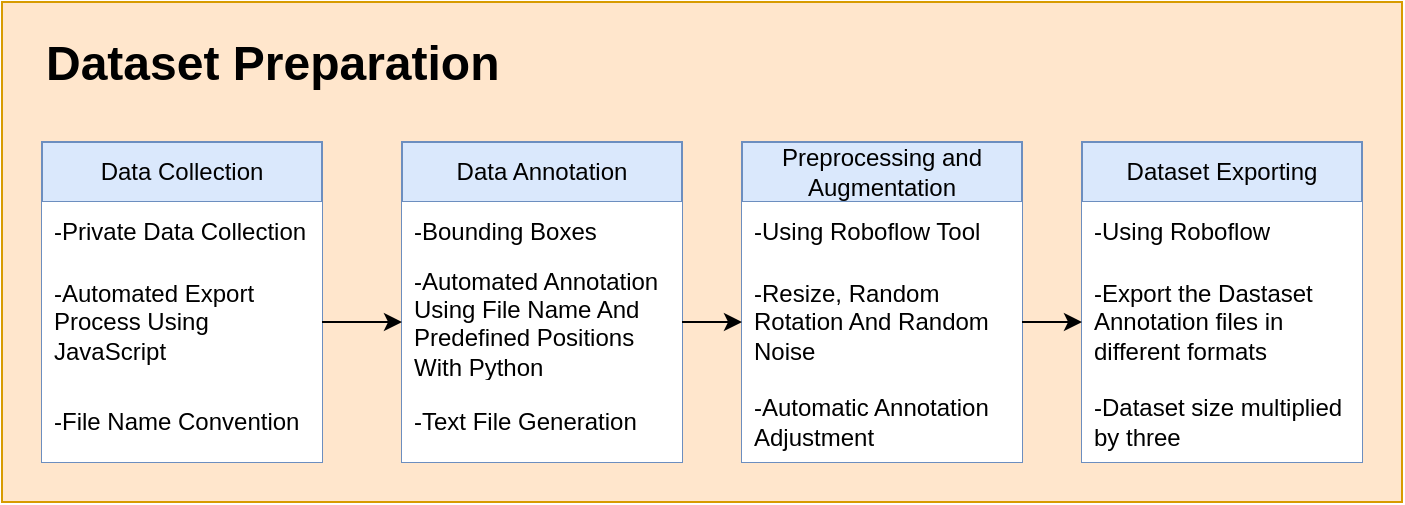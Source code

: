 <mxfile version="27.1.4">
  <diagram id="r4_qh-VwMGlpqdIxzw3_" name="Page-1">
    <mxGraphModel dx="860" dy="494" grid="1" gridSize="10" guides="1" tooltips="1" connect="1" arrows="1" fold="1" page="1" pageScale="1" pageWidth="850" pageHeight="1100" math="0" shadow="0">
      <root>
        <mxCell id="0" />
        <mxCell id="1" parent="0" />
        <mxCell id="xB6EWVgaCJMbJn3rJUiX-39" value="" style="rounded=0;whiteSpace=wrap;html=1;fillColor=#ffe6cc;strokeColor=#d79b00;" vertex="1" parent="1">
          <mxGeometry x="30" y="240" width="700" height="250" as="geometry" />
        </mxCell>
        <mxCell id="xB6EWVgaCJMbJn3rJUiX-40" value="&lt;h1 style=&quot;margin-top: 0px;&quot;&gt;Dataset Preparation&lt;/h1&gt;" style="text;html=1;whiteSpace=wrap;overflow=hidden;rounded=0;" vertex="1" parent="1">
          <mxGeometry x="50" y="250" width="250" height="40" as="geometry" />
        </mxCell>
        <mxCell id="xB6EWVgaCJMbJn3rJUiX-41" value="Data Collection" style="swimlane;fontStyle=0;childLayout=stackLayout;horizontal=1;startSize=30;horizontalStack=0;resizeParent=1;resizeParentMax=0;resizeLast=0;collapsible=1;marginBottom=0;whiteSpace=wrap;html=1;fillColor=#dae8fc;strokeColor=#6c8ebf;" vertex="1" parent="1">
          <mxGeometry x="50" y="310" width="140" height="160" as="geometry">
            <mxRectangle x="50" y="310" width="120" height="30" as="alternateBounds" />
          </mxGeometry>
        </mxCell>
        <mxCell id="xB6EWVgaCJMbJn3rJUiX-42" value="-Private Data Collection" style="text;align=left;verticalAlign=middle;spacingLeft=4;spacingRight=4;overflow=hidden;points=[[0,0.5],[1,0.5]];portConstraint=eastwest;rotatable=0;whiteSpace=wrap;html=1;fillColor=default;" vertex="1" parent="xB6EWVgaCJMbJn3rJUiX-41">
          <mxGeometry y="30" width="140" height="30" as="geometry" />
        </mxCell>
        <mxCell id="xB6EWVgaCJMbJn3rJUiX-43" value="-Automated Export Process Using JavaScript" style="text;strokeColor=none;fillColor=default;align=left;verticalAlign=middle;spacingLeft=4;spacingRight=4;overflow=hidden;points=[[0,0.5],[1,0.5]];portConstraint=eastwest;rotatable=0;whiteSpace=wrap;html=1;" vertex="1" parent="xB6EWVgaCJMbJn3rJUiX-41">
          <mxGeometry y="60" width="140" height="60" as="geometry" />
        </mxCell>
        <mxCell id="xB6EWVgaCJMbJn3rJUiX-44" value="-File Name Convention" style="text;strokeColor=none;fillColor=default;align=left;verticalAlign=middle;spacingLeft=4;spacingRight=4;overflow=hidden;points=[[0,0.5],[1,0.5]];portConstraint=eastwest;rotatable=0;whiteSpace=wrap;html=1;" vertex="1" parent="xB6EWVgaCJMbJn3rJUiX-41">
          <mxGeometry y="120" width="140" height="40" as="geometry" />
        </mxCell>
        <mxCell id="xB6EWVgaCJMbJn3rJUiX-45" value="Data Annotation" style="swimlane;fontStyle=0;childLayout=stackLayout;horizontal=1;startSize=30;horizontalStack=0;resizeParent=1;resizeParentMax=0;resizeLast=0;collapsible=1;marginBottom=0;whiteSpace=wrap;html=1;fillColor=#dae8fc;strokeColor=#6c8ebf;" vertex="1" parent="1">
          <mxGeometry x="230" y="310" width="140" height="160" as="geometry">
            <mxRectangle x="50" y="310" width="120" height="30" as="alternateBounds" />
          </mxGeometry>
        </mxCell>
        <mxCell id="xB6EWVgaCJMbJn3rJUiX-46" value="-Bounding Boxes" style="text;strokeColor=none;fillColor=default;align=left;verticalAlign=middle;spacingLeft=4;spacingRight=4;overflow=hidden;points=[[0,0.5],[1,0.5]];portConstraint=eastwest;rotatable=0;whiteSpace=wrap;html=1;" vertex="1" parent="xB6EWVgaCJMbJn3rJUiX-45">
          <mxGeometry y="30" width="140" height="30" as="geometry" />
        </mxCell>
        <mxCell id="xB6EWVgaCJMbJn3rJUiX-47" value="-Automated Annotation Using File Name And Predefined Positions With Python" style="text;strokeColor=none;fillColor=default;align=left;verticalAlign=middle;spacingLeft=4;spacingRight=4;overflow=hidden;points=[[0,0.5],[1,0.5]];portConstraint=eastwest;rotatable=0;whiteSpace=wrap;html=1;" vertex="1" parent="xB6EWVgaCJMbJn3rJUiX-45">
          <mxGeometry y="60" width="140" height="60" as="geometry" />
        </mxCell>
        <mxCell id="xB6EWVgaCJMbJn3rJUiX-48" value="-Text File Generation" style="text;strokeColor=none;fillColor=default;align=left;verticalAlign=middle;spacingLeft=4;spacingRight=4;overflow=hidden;points=[[0,0.5],[1,0.5]];portConstraint=eastwest;rotatable=0;whiteSpace=wrap;html=1;" vertex="1" parent="xB6EWVgaCJMbJn3rJUiX-45">
          <mxGeometry y="120" width="140" height="40" as="geometry" />
        </mxCell>
        <mxCell id="xB6EWVgaCJMbJn3rJUiX-49" style="edgeStyle=orthogonalEdgeStyle;rounded=0;orthogonalLoop=1;jettySize=auto;html=1;entryX=0;entryY=0.5;entryDx=0;entryDy=0;" edge="1" parent="1" source="xB6EWVgaCJMbJn3rJUiX-43" target="xB6EWVgaCJMbJn3rJUiX-47">
          <mxGeometry relative="1" as="geometry" />
        </mxCell>
        <mxCell id="xB6EWVgaCJMbJn3rJUiX-50" value="Preprocessing and Augmentation" style="swimlane;fontStyle=0;childLayout=stackLayout;horizontal=1;startSize=30;horizontalStack=0;resizeParent=1;resizeParentMax=0;resizeLast=0;collapsible=1;marginBottom=0;whiteSpace=wrap;html=1;fillColor=#dae8fc;strokeColor=#6c8ebf;" vertex="1" parent="1">
          <mxGeometry x="400" y="310" width="140" height="160" as="geometry">
            <mxRectangle x="50" y="310" width="120" height="30" as="alternateBounds" />
          </mxGeometry>
        </mxCell>
        <mxCell id="xB6EWVgaCJMbJn3rJUiX-51" value="-Using Roboflow Tool" style="text;strokeColor=none;fillColor=default;align=left;verticalAlign=middle;spacingLeft=4;spacingRight=4;overflow=hidden;points=[[0,0.5],[1,0.5]];portConstraint=eastwest;rotatable=0;whiteSpace=wrap;html=1;" vertex="1" parent="xB6EWVgaCJMbJn3rJUiX-50">
          <mxGeometry y="30" width="140" height="30" as="geometry" />
        </mxCell>
        <mxCell id="xB6EWVgaCJMbJn3rJUiX-52" value="-Resize, Random Rotation And Random Noise" style="text;strokeColor=none;fillColor=default;align=left;verticalAlign=middle;spacingLeft=4;spacingRight=4;overflow=hidden;points=[[0,0.5],[1,0.5]];portConstraint=eastwest;rotatable=0;whiteSpace=wrap;html=1;" vertex="1" parent="xB6EWVgaCJMbJn3rJUiX-50">
          <mxGeometry y="60" width="140" height="60" as="geometry" />
        </mxCell>
        <mxCell id="xB6EWVgaCJMbJn3rJUiX-53" value="-Automatic Annotation Adjustment" style="text;strokeColor=none;fillColor=default;align=left;verticalAlign=middle;spacingLeft=4;spacingRight=4;overflow=hidden;points=[[0,0.5],[1,0.5]];portConstraint=eastwest;rotatable=0;whiteSpace=wrap;html=1;" vertex="1" parent="xB6EWVgaCJMbJn3rJUiX-50">
          <mxGeometry y="120" width="140" height="40" as="geometry" />
        </mxCell>
        <mxCell id="xB6EWVgaCJMbJn3rJUiX-54" style="edgeStyle=orthogonalEdgeStyle;rounded=0;orthogonalLoop=1;jettySize=auto;html=1;entryX=0;entryY=0.5;entryDx=0;entryDy=0;" edge="1" parent="1" source="xB6EWVgaCJMbJn3rJUiX-47" target="xB6EWVgaCJMbJn3rJUiX-52">
          <mxGeometry relative="1" as="geometry" />
        </mxCell>
        <mxCell id="xB6EWVgaCJMbJn3rJUiX-55" value="Dataset Exporting" style="swimlane;fontStyle=0;childLayout=stackLayout;horizontal=1;startSize=30;horizontalStack=0;resizeParent=1;resizeParentMax=0;resizeLast=0;collapsible=1;marginBottom=0;whiteSpace=wrap;html=1;fillColor=#dae8fc;strokeColor=#6c8ebf;" vertex="1" parent="1">
          <mxGeometry x="570" y="310" width="140" height="160" as="geometry">
            <mxRectangle x="50" y="310" width="120" height="30" as="alternateBounds" />
          </mxGeometry>
        </mxCell>
        <mxCell id="xB6EWVgaCJMbJn3rJUiX-56" value="-Using Roboflow" style="text;strokeColor=none;fillColor=default;align=left;verticalAlign=middle;spacingLeft=4;spacingRight=4;overflow=hidden;points=[[0,0.5],[1,0.5]];portConstraint=eastwest;rotatable=0;whiteSpace=wrap;html=1;" vertex="1" parent="xB6EWVgaCJMbJn3rJUiX-55">
          <mxGeometry y="30" width="140" height="30" as="geometry" />
        </mxCell>
        <mxCell id="xB6EWVgaCJMbJn3rJUiX-57" value="-Export the Dastaset Annotation files in different formats" style="text;strokeColor=none;fillColor=default;align=left;verticalAlign=middle;spacingLeft=4;spacingRight=4;overflow=hidden;points=[[0,0.5],[1,0.5]];portConstraint=eastwest;rotatable=0;whiteSpace=wrap;html=1;" vertex="1" parent="xB6EWVgaCJMbJn3rJUiX-55">
          <mxGeometry y="60" width="140" height="60" as="geometry" />
        </mxCell>
        <mxCell id="xB6EWVgaCJMbJn3rJUiX-58" value="-Dataset size multiplied by three" style="text;strokeColor=none;fillColor=default;align=left;verticalAlign=middle;spacingLeft=4;spacingRight=4;overflow=hidden;points=[[0,0.5],[1,0.5]];portConstraint=eastwest;rotatable=0;whiteSpace=wrap;html=1;" vertex="1" parent="xB6EWVgaCJMbJn3rJUiX-55">
          <mxGeometry y="120" width="140" height="40" as="geometry" />
        </mxCell>
        <mxCell id="xB6EWVgaCJMbJn3rJUiX-59" style="edgeStyle=orthogonalEdgeStyle;rounded=0;orthogonalLoop=1;jettySize=auto;html=1;entryX=0;entryY=0.5;entryDx=0;entryDy=0;" edge="1" parent="1" source="xB6EWVgaCJMbJn3rJUiX-52" target="xB6EWVgaCJMbJn3rJUiX-57">
          <mxGeometry relative="1" as="geometry" />
        </mxCell>
      </root>
    </mxGraphModel>
  </diagram>
</mxfile>
